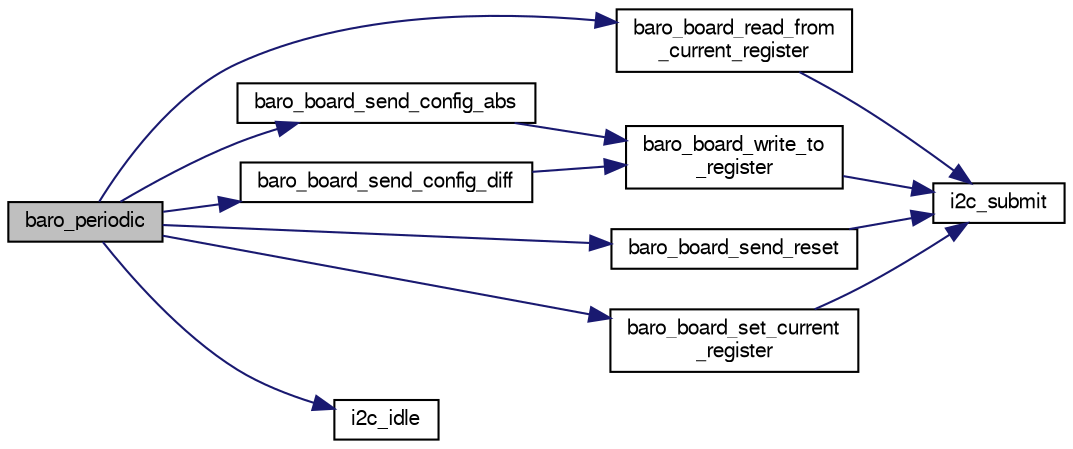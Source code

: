 digraph "baro_periodic"
{
  edge [fontname="FreeSans",fontsize="10",labelfontname="FreeSans",labelfontsize="10"];
  node [fontname="FreeSans",fontsize="10",shape=record];
  rankdir="LR";
  Node1 [label="baro_periodic",height=0.2,width=0.4,color="black", fillcolor="grey75", style="filled", fontcolor="black"];
  Node1 -> Node2 [color="midnightblue",fontsize="10",style="solid",fontname="FreeSans"];
  Node2 [label="baro_board_read_from\l_current_register",height=0.2,width=0.4,color="black", fillcolor="white", style="filled",URL="$lisa__l_2baro__board_8c.html#a91e7585497fa861959910aa79a06c95a"];
  Node2 -> Node3 [color="midnightblue",fontsize="10",style="solid",fontname="FreeSans"];
  Node3 [label="i2c_submit",height=0.2,width=0.4,color="black", fillcolor="white", style="filled",URL="$group__i2c.html#ga4eed48e542a9c71b93372f5a38d7e367",tooltip="Submit a I2C transaction. "];
  Node1 -> Node4 [color="midnightblue",fontsize="10",style="solid",fontname="FreeSans"];
  Node4 [label="baro_board_send_config_abs",height=0.2,width=0.4,color="black", fillcolor="white", style="filled",URL="$lisa__l_2baro__board_8c.html#a50dada9f7353526950b740090bbf6728"];
  Node4 -> Node5 [color="midnightblue",fontsize="10",style="solid",fontname="FreeSans"];
  Node5 [label="baro_board_write_to\l_register",height=0.2,width=0.4,color="black", fillcolor="white", style="filled",URL="$lisa__l_2baro__board_8c.html#a6c5d28296d0273908662b993468d73cb"];
  Node5 -> Node3 [color="midnightblue",fontsize="10",style="solid",fontname="FreeSans"];
  Node1 -> Node6 [color="midnightblue",fontsize="10",style="solid",fontname="FreeSans"];
  Node6 [label="baro_board_send_config_diff",height=0.2,width=0.4,color="black", fillcolor="white", style="filled",URL="$lisa__l_2baro__board_8c.html#a2fa4b2580e3835ed8ab3e5ad82051f2e"];
  Node6 -> Node5 [color="midnightblue",fontsize="10",style="solid",fontname="FreeSans"];
  Node1 -> Node7 [color="midnightblue",fontsize="10",style="solid",fontname="FreeSans"];
  Node7 [label="baro_board_send_reset",height=0.2,width=0.4,color="black", fillcolor="white", style="filled",URL="$lisa__l_2baro__board_8c.html#a0142e6ef7cb26ef8fc63b27b0a3f055f"];
  Node7 -> Node3 [color="midnightblue",fontsize="10",style="solid",fontname="FreeSans"];
  Node1 -> Node8 [color="midnightblue",fontsize="10",style="solid",fontname="FreeSans"];
  Node8 [label="baro_board_set_current\l_register",height=0.2,width=0.4,color="black", fillcolor="white", style="filled",URL="$lisa__l_2baro__board_8c.html#ae280d0cac96760be078c903045aee6c6"];
  Node8 -> Node3 [color="midnightblue",fontsize="10",style="solid",fontname="FreeSans"];
  Node1 -> Node9 [color="midnightblue",fontsize="10",style="solid",fontname="FreeSans"];
  Node9 [label="i2c_idle",height=0.2,width=0.4,color="black", fillcolor="white", style="filled",URL="$group__i2c.html#ga5ca96421128d944b576fe84bfce9b0c7",tooltip="Check if I2C bus is idle. "];
}
